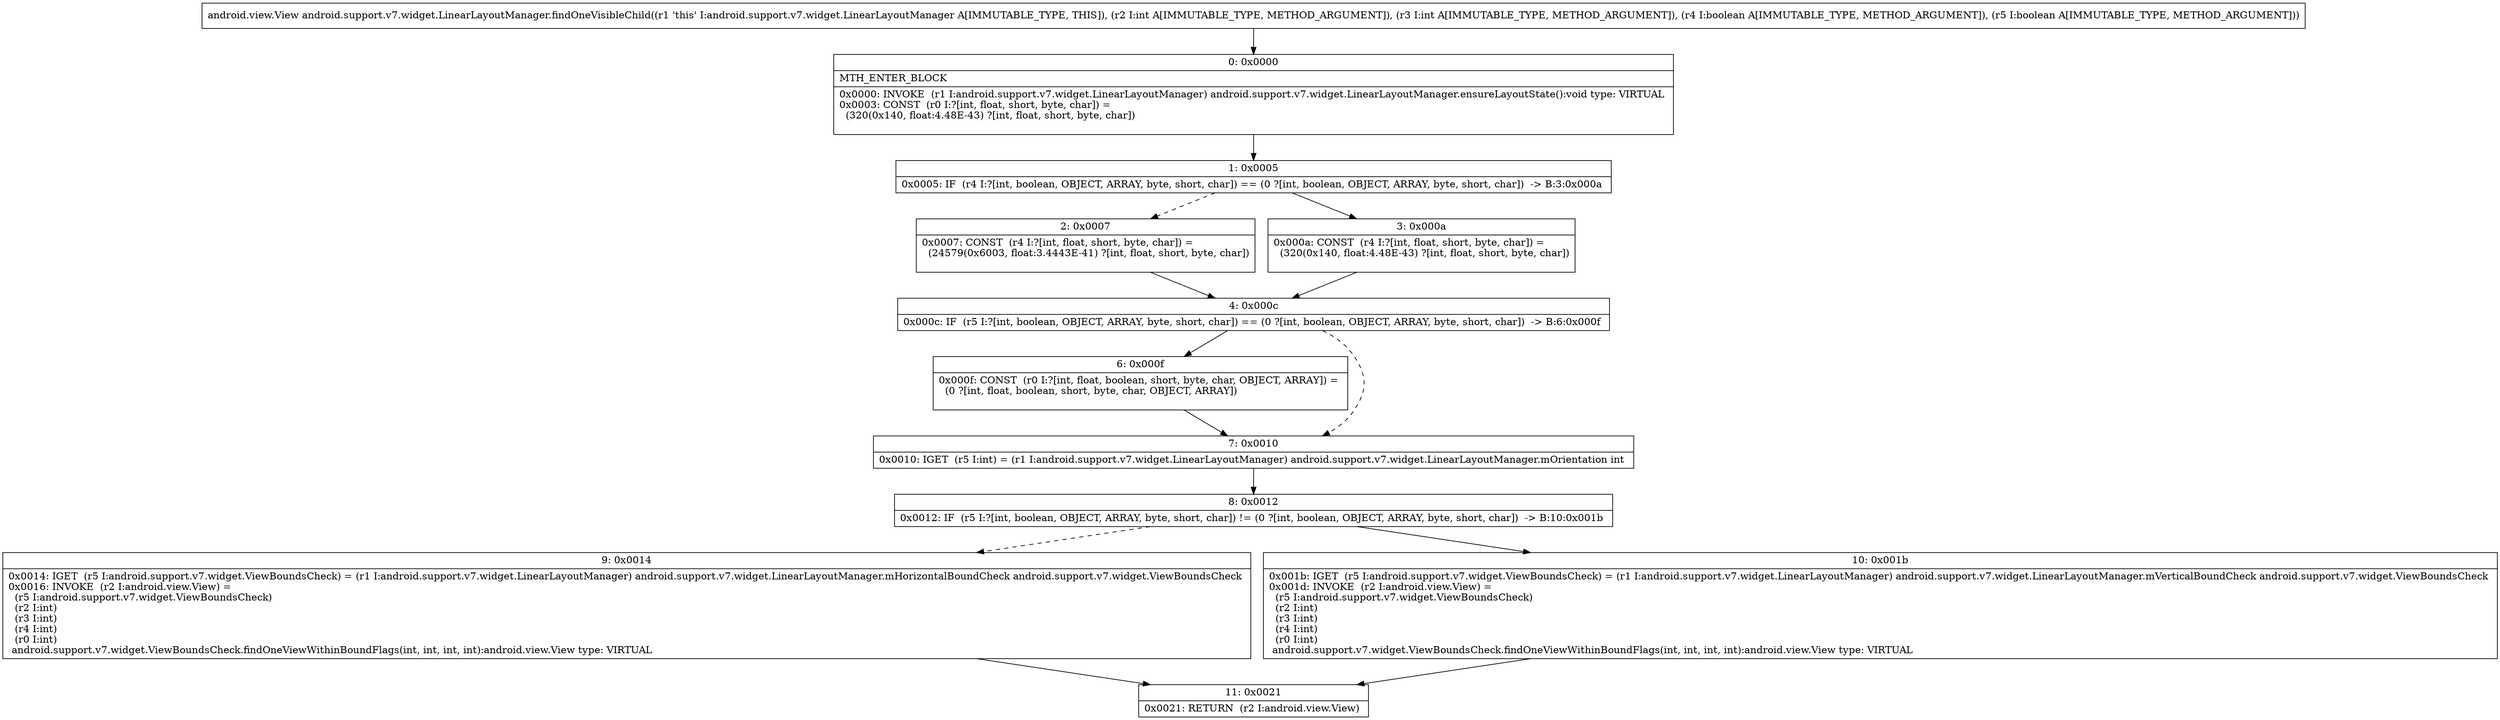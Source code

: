digraph "CFG forandroid.support.v7.widget.LinearLayoutManager.findOneVisibleChild(IIZZ)Landroid\/view\/View;" {
Node_0 [shape=record,label="{0\:\ 0x0000|MTH_ENTER_BLOCK\l|0x0000: INVOKE  (r1 I:android.support.v7.widget.LinearLayoutManager) android.support.v7.widget.LinearLayoutManager.ensureLayoutState():void type: VIRTUAL \l0x0003: CONST  (r0 I:?[int, float, short, byte, char]) = \l  (320(0x140, float:4.48E\-43) ?[int, float, short, byte, char])\l \l}"];
Node_1 [shape=record,label="{1\:\ 0x0005|0x0005: IF  (r4 I:?[int, boolean, OBJECT, ARRAY, byte, short, char]) == (0 ?[int, boolean, OBJECT, ARRAY, byte, short, char])  \-\> B:3:0x000a \l}"];
Node_2 [shape=record,label="{2\:\ 0x0007|0x0007: CONST  (r4 I:?[int, float, short, byte, char]) = \l  (24579(0x6003, float:3.4443E\-41) ?[int, float, short, byte, char])\l \l}"];
Node_3 [shape=record,label="{3\:\ 0x000a|0x000a: CONST  (r4 I:?[int, float, short, byte, char]) = \l  (320(0x140, float:4.48E\-43) ?[int, float, short, byte, char])\l \l}"];
Node_4 [shape=record,label="{4\:\ 0x000c|0x000c: IF  (r5 I:?[int, boolean, OBJECT, ARRAY, byte, short, char]) == (0 ?[int, boolean, OBJECT, ARRAY, byte, short, char])  \-\> B:6:0x000f \l}"];
Node_6 [shape=record,label="{6\:\ 0x000f|0x000f: CONST  (r0 I:?[int, float, boolean, short, byte, char, OBJECT, ARRAY]) = \l  (0 ?[int, float, boolean, short, byte, char, OBJECT, ARRAY])\l \l}"];
Node_7 [shape=record,label="{7\:\ 0x0010|0x0010: IGET  (r5 I:int) = (r1 I:android.support.v7.widget.LinearLayoutManager) android.support.v7.widget.LinearLayoutManager.mOrientation int \l}"];
Node_8 [shape=record,label="{8\:\ 0x0012|0x0012: IF  (r5 I:?[int, boolean, OBJECT, ARRAY, byte, short, char]) != (0 ?[int, boolean, OBJECT, ARRAY, byte, short, char])  \-\> B:10:0x001b \l}"];
Node_9 [shape=record,label="{9\:\ 0x0014|0x0014: IGET  (r5 I:android.support.v7.widget.ViewBoundsCheck) = (r1 I:android.support.v7.widget.LinearLayoutManager) android.support.v7.widget.LinearLayoutManager.mHorizontalBoundCheck android.support.v7.widget.ViewBoundsCheck \l0x0016: INVOKE  (r2 I:android.view.View) = \l  (r5 I:android.support.v7.widget.ViewBoundsCheck)\l  (r2 I:int)\l  (r3 I:int)\l  (r4 I:int)\l  (r0 I:int)\l android.support.v7.widget.ViewBoundsCheck.findOneViewWithinBoundFlags(int, int, int, int):android.view.View type: VIRTUAL \l}"];
Node_10 [shape=record,label="{10\:\ 0x001b|0x001b: IGET  (r5 I:android.support.v7.widget.ViewBoundsCheck) = (r1 I:android.support.v7.widget.LinearLayoutManager) android.support.v7.widget.LinearLayoutManager.mVerticalBoundCheck android.support.v7.widget.ViewBoundsCheck \l0x001d: INVOKE  (r2 I:android.view.View) = \l  (r5 I:android.support.v7.widget.ViewBoundsCheck)\l  (r2 I:int)\l  (r3 I:int)\l  (r4 I:int)\l  (r0 I:int)\l android.support.v7.widget.ViewBoundsCheck.findOneViewWithinBoundFlags(int, int, int, int):android.view.View type: VIRTUAL \l}"];
Node_11 [shape=record,label="{11\:\ 0x0021|0x0021: RETURN  (r2 I:android.view.View) \l}"];
MethodNode[shape=record,label="{android.view.View android.support.v7.widget.LinearLayoutManager.findOneVisibleChild((r1 'this' I:android.support.v7.widget.LinearLayoutManager A[IMMUTABLE_TYPE, THIS]), (r2 I:int A[IMMUTABLE_TYPE, METHOD_ARGUMENT]), (r3 I:int A[IMMUTABLE_TYPE, METHOD_ARGUMENT]), (r4 I:boolean A[IMMUTABLE_TYPE, METHOD_ARGUMENT]), (r5 I:boolean A[IMMUTABLE_TYPE, METHOD_ARGUMENT])) }"];
MethodNode -> Node_0;
Node_0 -> Node_1;
Node_1 -> Node_2[style=dashed];
Node_1 -> Node_3;
Node_2 -> Node_4;
Node_3 -> Node_4;
Node_4 -> Node_6;
Node_4 -> Node_7[style=dashed];
Node_6 -> Node_7;
Node_7 -> Node_8;
Node_8 -> Node_9[style=dashed];
Node_8 -> Node_10;
Node_9 -> Node_11;
Node_10 -> Node_11;
}


